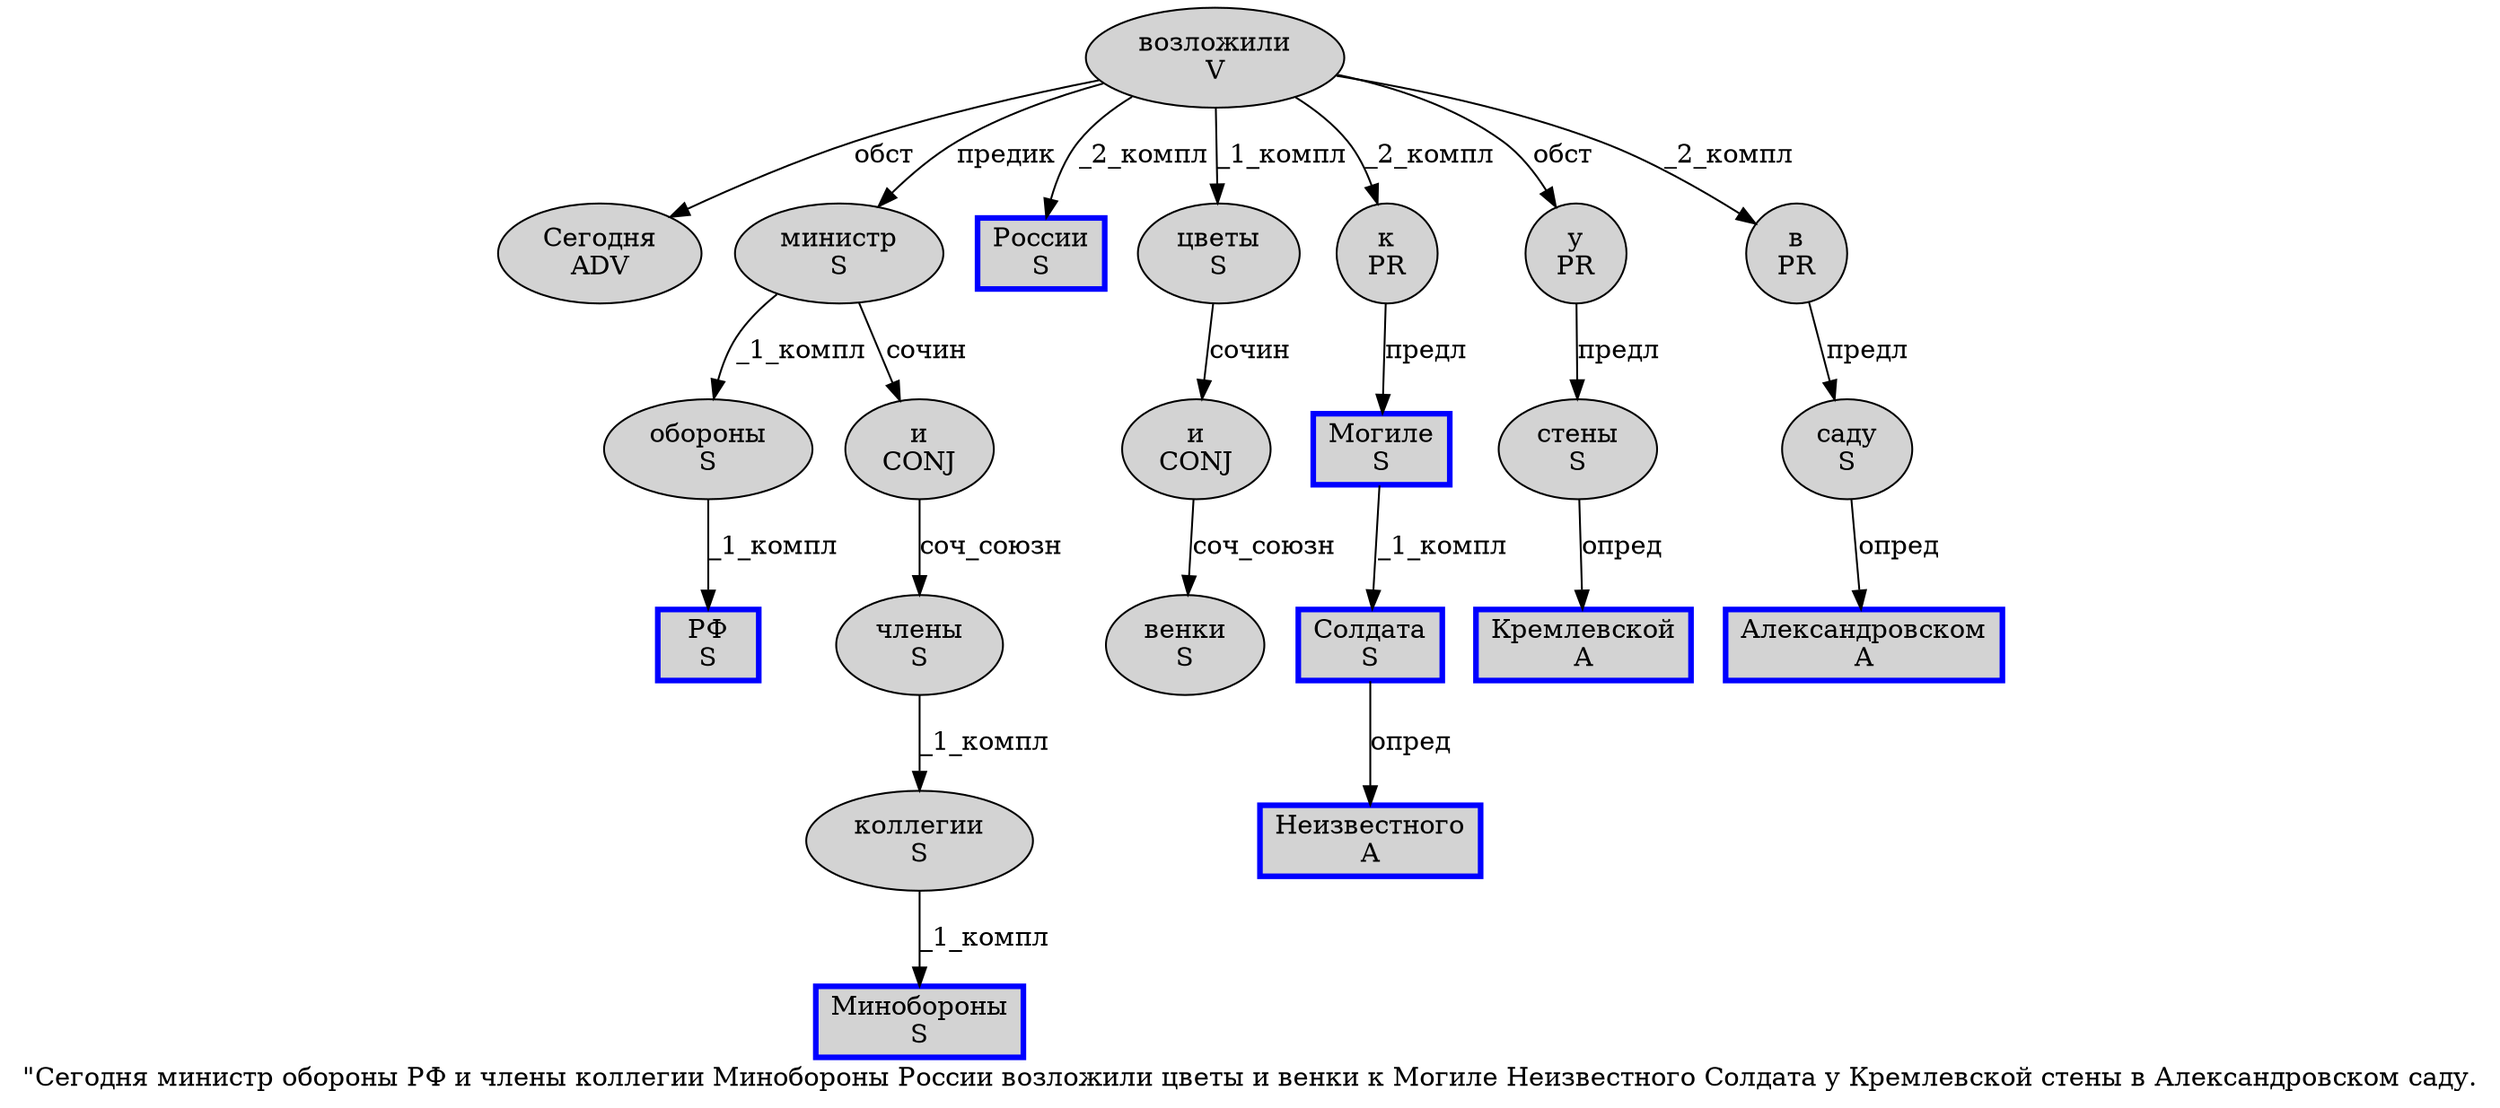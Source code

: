 digraph SENTENCE_394 {
	graph [label="\"Сегодня министр обороны РФ и члены коллегии Минобороны России возложили цветы и венки к Могиле Неизвестного Солдата у Кремлевской стены в Александровском саду."]
	node [style=filled]
		1 [label="Сегодня
ADV" color="" fillcolor=lightgray penwidth=1 shape=ellipse]
		2 [label="министр
S" color="" fillcolor=lightgray penwidth=1 shape=ellipse]
		3 [label="обороны
S" color="" fillcolor=lightgray penwidth=1 shape=ellipse]
		4 [label="РФ
S" color=blue fillcolor=lightgray penwidth=3 shape=box]
		5 [label="и
CONJ" color="" fillcolor=lightgray penwidth=1 shape=ellipse]
		6 [label="члены
S" color="" fillcolor=lightgray penwidth=1 shape=ellipse]
		7 [label="коллегии
S" color="" fillcolor=lightgray penwidth=1 shape=ellipse]
		8 [label="Минобороны
S" color=blue fillcolor=lightgray penwidth=3 shape=box]
		9 [label="России
S" color=blue fillcolor=lightgray penwidth=3 shape=box]
		10 [label="возложили
V" color="" fillcolor=lightgray penwidth=1 shape=ellipse]
		11 [label="цветы
S" color="" fillcolor=lightgray penwidth=1 shape=ellipse]
		12 [label="и
CONJ" color="" fillcolor=lightgray penwidth=1 shape=ellipse]
		13 [label="венки
S" color="" fillcolor=lightgray penwidth=1 shape=ellipse]
		14 [label="к
PR" color="" fillcolor=lightgray penwidth=1 shape=ellipse]
		15 [label="Могиле
S" color=blue fillcolor=lightgray penwidth=3 shape=box]
		16 [label="Неизвестного
A" color=blue fillcolor=lightgray penwidth=3 shape=box]
		17 [label="Солдата
S" color=blue fillcolor=lightgray penwidth=3 shape=box]
		18 [label="у
PR" color="" fillcolor=lightgray penwidth=1 shape=ellipse]
		19 [label="Кремлевской
A" color=blue fillcolor=lightgray penwidth=3 shape=box]
		20 [label="стены
S" color="" fillcolor=lightgray penwidth=1 shape=ellipse]
		21 [label="в
PR" color="" fillcolor=lightgray penwidth=1 shape=ellipse]
		22 [label="Александровском
A" color=blue fillcolor=lightgray penwidth=3 shape=box]
		23 [label="саду
S" color="" fillcolor=lightgray penwidth=1 shape=ellipse]
			21 -> 23 [label="предл"]
			6 -> 7 [label="_1_компл"]
			18 -> 20 [label="предл"]
			11 -> 12 [label="сочин"]
			3 -> 4 [label="_1_компл"]
			7 -> 8 [label="_1_компл"]
			17 -> 16 [label="опред"]
			15 -> 17 [label="_1_компл"]
			20 -> 19 [label="опред"]
			12 -> 13 [label="соч_союзн"]
			14 -> 15 [label="предл"]
			23 -> 22 [label="опред"]
			2 -> 3 [label="_1_компл"]
			2 -> 5 [label="сочин"]
			5 -> 6 [label="соч_союзн"]
			10 -> 1 [label="обст"]
			10 -> 2 [label="предик"]
			10 -> 9 [label="_2_компл"]
			10 -> 11 [label="_1_компл"]
			10 -> 14 [label="_2_компл"]
			10 -> 18 [label="обст"]
			10 -> 21 [label="_2_компл"]
}